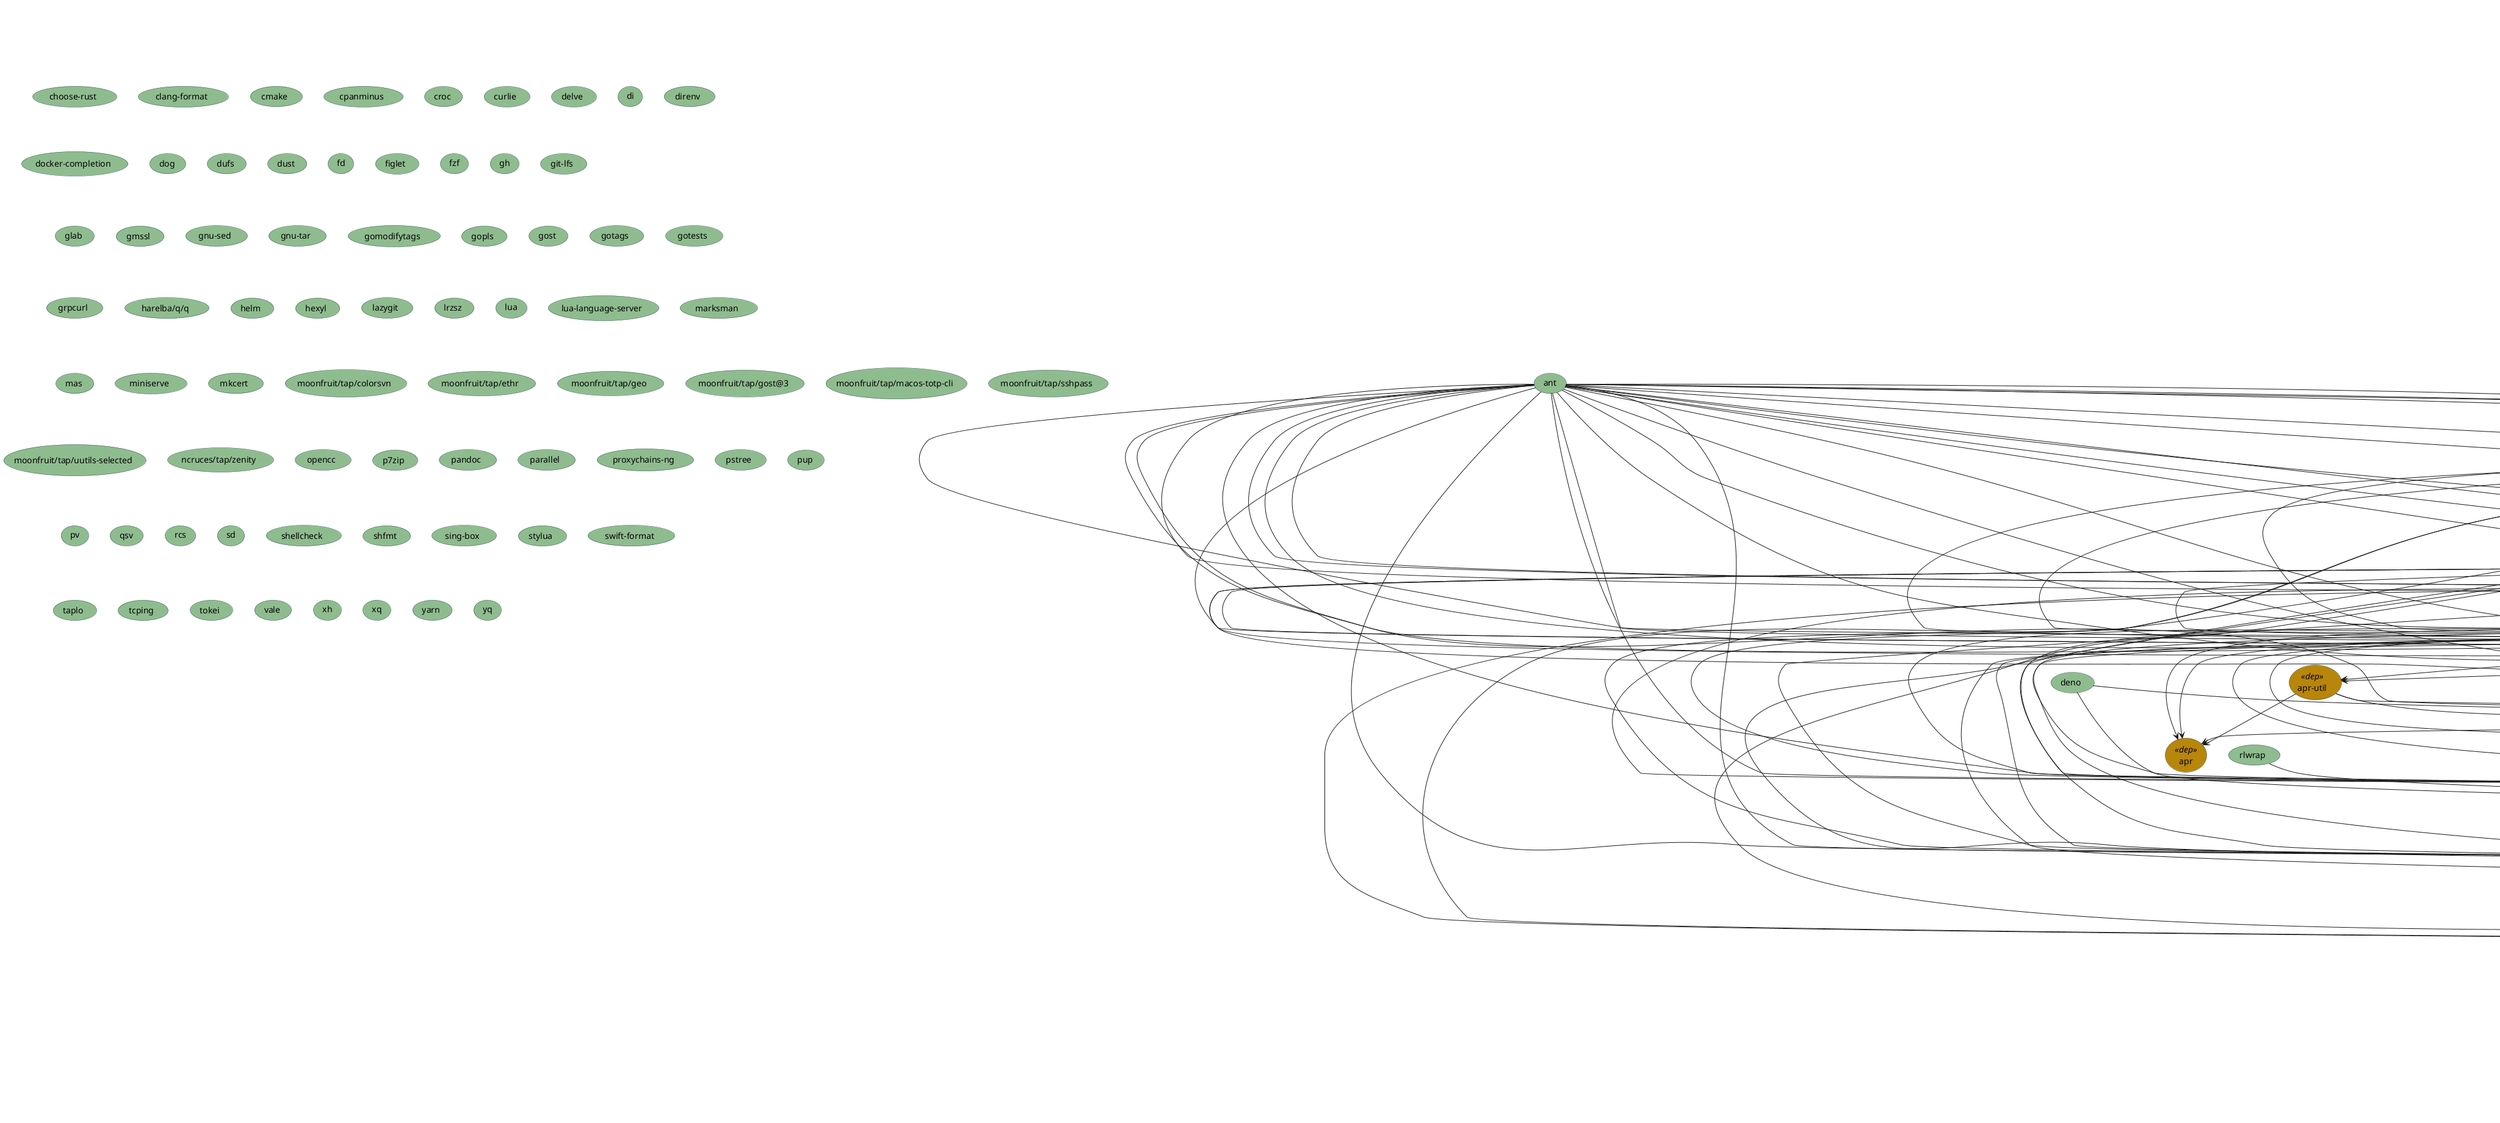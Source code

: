 @startuml homebrew
skinparam usecase {
    BorderColor DarkSlateGray
    BackgroundColor DarkSeaGreen
    BackgroundColor<< req >> ForestGreen
    BackgroundColor<< dep >> DarkGoldenRod
}
(abseil) << dep >>
(ant)
(ant)-->(cairo)
(ant)-->(fontconfig)
(ant)-->(freetype)
(ant)-->(gettext)
(ant)-->(giflib)
(ant)-->(glib)
(ant)-->(graphite2)
(ant)-->(harfbuzz)
(ant)-->(icu4c)
(ant)-->(jpeg-turbo)
(ant)-->(libpng)
(ant)-->(libtiff)
(ant)-->(libx11)
(ant)-->(libxau)
(ant)-->(libxcb)
(ant)-->(libxdmcp)
(ant)-->(libxext)
(ant)-->(libxrender)
(ant)-->(little-cms2)
(ant)-->(lz4)
(ant)-->(lzo)
(ant)-->(openjdk)
(ant)-->(pcre2)
(ant)-->(pixman)
(ant)-->(xorgproto)
(ant)-->(xz)
(ant)-->(zstd)
(aom) << dep >>
(aom)-->(brotli)
(aom)-->(giflib)
(aom)-->(highway)
(aom)-->(imath)
(aom)-->(jpeg-turbo)
(aom)-->(jpeg-xl)
(aom)-->(libpng)
(aom)-->(libtiff)
(aom)-->(libvmaf)
(aom)-->(little-cms2)
(aom)-->(lz4)
(aom)-->(openexr)
(aom)-->(webp)
(aom)-->(xz)
(aom)-->(zstd)
(apr) << dep >>
(apr-util) << dep >>
(apr-util)-->(apr)
(apr-util)-->(ca-certificates)
(apr-util)-->(openssl@3)
(aria2)
(aria2)-->(ca-certificates)
(aria2)-->(gettext)
(aria2)-->(libssh2)
(aria2)-->(openssl@3)
(aria2)-->(readline)
(aria2)-->(sqlite)
(autojump)
(autojump)-->(ca-certificates)
(autojump)-->(mpdecimal)
(autojump)-->(openssl@3)
(autojump)-->(python@3.12)
(autojump)-->(readline)
(autojump)-->(sqlite)
(autojump)-->(xz)
(avro-c) << dep >>
(avro-c)-->(jansson)
(avro-c)-->(snappy)
(avro-c)-->(xz)
(bash)
(bash-completion@2)
(bash-completion@2)-->(bash)
(bash-language-server)
(bash-language-server)-->(brotli)
(bash-language-server)-->(c-ares)
(bash-language-server)-->(ca-certificates)
(bash-language-server)-->(icu4c)
(bash-language-server)-->(libnghttp2)
(bash-language-server)-->(libuv)
(bash-language-server)-->(node)
(bash-language-server)-->(openssl@3)
(bat)
(bat)-->(ca-certificates)
(bat)-->(libgit2)
(bat)-->(libssh2)
(bat)-->(oniguruma)
(bat)-->(openssl@3)
(black)
(black)-->(ca-certificates)
(black)-->(mpdecimal)
(black)-->(openssl@3)
(black)-->(python-packaging)
(black)-->(python@3.12)
(black)-->(readline)
(black)-->(sqlite)
(black)-->(xz)
(brotli) << dep >>
(c-ares) << dep >>
(ca-certificates) << dep >>
(cairo) << dep >>
(cairo)-->(fontconfig)
(cairo)-->(freetype)
(cairo)-->(gettext)
(cairo)-->(glib)
(cairo)-->(libpng)
(cairo)-->(libx11)
(cairo)-->(libxau)
(cairo)-->(libxcb)
(cairo)-->(libxdmcp)
(cairo)-->(libxext)
(cairo)-->(libxrender)
(cairo)-->(lzo)
(cairo)-->(pcre2)
(cairo)-->(pixman)
(cairo)-->(xorgproto)
(capstone) << dep >>
(choose-rust)
(clang-format)
(cmake)
(codespell)
(codespell)-->(ca-certificates)
(codespell)-->(mpdecimal)
(codespell)-->(openssl@3)
(codespell)-->(python@3.11)
(codespell)-->(readline)
(codespell)-->(sqlite)
(codespell)-->(xz)
(colima)
(colima)-->(ca-certificates)
(colima)-->(capstone)
(colima)-->(dtc)
(colima)-->(gettext)
(colima)-->(glib)
(colima)-->(gmp)
(colima)-->(gnutls)
(colima)-->(jpeg-turbo)
(colima)-->(libevent)
(colima)-->(libidn2)
(colima)-->(libnghttp2)
(colima)-->(libpng)
(colima)-->(libslirp)
(colima)-->(libssh)
(colima)-->(libtasn1)
(colima)-->(libunistring)
(colima)-->(libusb)
(colima)-->(lima)
(colima)-->(lz4)
(colima)-->(lzo)
(colima)-->(ncurses)
(colima)-->(nettle)
(colima)-->(openssl@3)
(colima)-->(p11-kit)
(colima)-->(pcre2)
(colima)-->(pixman)
(colima)-->(qemu)
(colima)-->(snappy)
(colima)-->(unbound)
(colima)-->(vde)
(colima)-->(xz)
(colima)-->(zstd)
(cpanminus)
(croc)
(curl)
(curl)-->(brotli)
(curl)-->(ca-certificates)
(curl)-->(gettext)
(curl)-->(libidn2)
(curl)-->(libnghttp2)
(curl)-->(libssh2)
(curl)-->(libunistring)
(curl)-->(lz4)
(curl)-->(openldap)
(curl)-->(openssl@3)
(curl)-->(rtmpdump)
(curl)-->(xz)
(curl)-->(zstd)
(curlie)
(delve)
(deno)
(deno)-->(readline)
(deno)-->(sqlite)
(di)
(direnv)
(docker-completion)
(dog)
(dtc) << dep >>
(dufs)
(dust)
(eslint)
(eslint)-->(brotli)
(eslint)-->(c-ares)
(eslint)-->(ca-certificates)
(eslint)-->(icu4c)
(eslint)-->(libnghttp2)
(eslint)-->(libuv)
(eslint)-->(node)
(eslint)-->(openssl@3)
(eza)
(eza)-->(ca-certificates)
(eza)-->(libgit2)
(eza)-->(libssh2)
(eza)-->(openssl@3)
(fd)
(fdupes)
(fdupes)-->(pcre2)
(figlet)
(file-formula)
(file-formula)-->(libmagic)
(flake8)
(flake8)-->(ca-certificates)
(flake8)-->(mpdecimal)
(flake8)-->(openssl@3)
(flake8)-->(python@3.11)
(flake8)-->(readline)
(flake8)-->(sqlite)
(flake8)-->(xz)
(fontconfig) << dep >>
(fontconfig)-->(freetype)
(fontconfig)-->(libpng)
(fossil)
(fossil)-->(ca-certificates)
(fossil)-->(openssl@3)
(freetype) << dep >>
(freetype)-->(libpng)
(fribidi) << dep >>
(fzf)
(gawk)
(gawk)-->(gettext)
(gawk)-->(gmp)
(gawk)-->(mpfr)
(gawk)-->(readline)
(gd) << dep >>
(gd)-->(aom)
(gd)-->(brotli)
(gd)-->(fontconfig)
(gd)-->(freetype)
(gd)-->(giflib)
(gd)-->(highway)
(gd)-->(imath)
(gd)-->(jpeg-turbo)
(gd)-->(jpeg-xl)
(gd)-->(libavif)
(gd)-->(libpng)
(gd)-->(libtiff)
(gd)-->(libvmaf)
(gd)-->(little-cms2)
(gd)-->(lz4)
(gd)-->(openexr)
(gd)-->(webp)
(gd)-->(xz)
(gd)-->(zstd)
(gdk-pixbuf) << dep >>
(gdk-pixbuf)-->(gettext)
(gdk-pixbuf)-->(glib)
(gdk-pixbuf)-->(jpeg-turbo)
(gdk-pixbuf)-->(libpng)
(gdk-pixbuf)-->(libtiff)
(gdk-pixbuf)-->(lz4)
(gdk-pixbuf)-->(pcre2)
(gdk-pixbuf)-->(xz)
(gdk-pixbuf)-->(zstd)
(gettext) << dep >>
(gh)
(giflib) << dep >>
(git)
(git)-->(gettext)
(git)-->(pcre2)
(git-lfs)
(git-secret)
(git-secret)-->(ca-certificates)
(git-secret)-->(gawk)
(git-secret)-->(gettext)
(git-secret)-->(gmp)
(git-secret)-->(gnupg)
(git-secret)-->(gnutls)
(git-secret)-->(libassuan)
(git-secret)-->(libevent)
(git-secret)-->(libgcrypt)
(git-secret)-->(libgpg-error)
(git-secret)-->(libidn2)
(git-secret)-->(libksba)
(git-secret)-->(libnghttp2)
(git-secret)-->(libtasn1)
(git-secret)-->(libunistring)
(git-secret)-->(libusb)
(git-secret)-->(mpfr)
(git-secret)-->(nettle)
(git-secret)-->(npth)
(git-secret)-->(openldap)
(git-secret)-->(openssl@3)
(git-secret)-->(p11-kit)
(git-secret)-->(pinentry)
(git-secret)-->(readline)
(git-secret)-->(unbound)
(git-svn)
(git-svn)-->(apr)
(git-svn)-->(apr-util)
(git-svn)-->(ca-certificates)
(git-svn)-->(gettext)
(git-svn)-->(git)
(git-svn)-->(lz4)
(git-svn)-->(openssl@3)
(git-svn)-->(pcre2)
(git-svn)-->(subversion)
(git-svn)-->(utf8proc)
(glab)
(glib) << dep >>
(glib)-->(gettext)
(glib)-->(pcre2)
(gmp) << dep >>
(gmssl)
(gnu-sed)
(gnu-tar)
(gnupg)
(gnupg)-->(ca-certificates)
(gnupg)-->(gettext)
(gnupg)-->(gmp)
(gnupg)-->(gnutls)
(gnupg)-->(libassuan)
(gnupg)-->(libevent)
(gnupg)-->(libgcrypt)
(gnupg)-->(libgpg-error)
(gnupg)-->(libidn2)
(gnupg)-->(libksba)
(gnupg)-->(libnghttp2)
(gnupg)-->(libtasn1)
(gnupg)-->(libunistring)
(gnupg)-->(libusb)
(gnupg)-->(nettle)
(gnupg)-->(npth)
(gnupg)-->(openldap)
(gnupg)-->(openssl@3)
(gnupg)-->(p11-kit)
(gnupg)-->(pinentry)
(gnupg)-->(readline)
(gnupg)-->(unbound)
(gnutls) << dep >>
(gnutls)-->(ca-certificates)
(gnutls)-->(gettext)
(gnutls)-->(gmp)
(gnutls)-->(libevent)
(gnutls)-->(libidn2)
(gnutls)-->(libnghttp2)
(gnutls)-->(libtasn1)
(gnutls)-->(libunistring)
(gnutls)-->(nettle)
(gnutls)-->(openssl@3)
(gnutls)-->(p11-kit)
(gnutls)-->(unbound)
(go)
(gomodifytags)
(gopls)
(gost)
(gotags)
(gotests)
(gradle)
(gradle)-->(cairo)
(gradle)-->(fontconfig)
(gradle)-->(freetype)
(gradle)-->(gettext)
(gradle)-->(giflib)
(gradle)-->(glib)
(gradle)-->(graphite2)
(gradle)-->(harfbuzz)
(gradle)-->(icu4c)
(gradle)-->(jpeg-turbo)
(gradle)-->(libpng)
(gradle)-->(libtiff)
(gradle)-->(libx11)
(gradle)-->(libxau)
(gradle)-->(libxcb)
(gradle)-->(libxdmcp)
(gradle)-->(libxext)
(gradle)-->(libxrender)
(gradle)-->(little-cms2)
(gradle)-->(lz4)
(gradle)-->(lzo)
(gradle)-->(openjdk)
(gradle)-->(pcre2)
(gradle)-->(pixman)
(gradle)-->(xorgproto)
(gradle)-->(xz)
(gradle)-->(zstd)
(graphite2) << dep >>
(graphviz) << dep >>
(graphviz)-->(aom)
(graphviz)-->(brotli)
(graphviz)-->(cairo)
(graphviz)-->(fontconfig)
(graphviz)-->(freetype)
(graphviz)-->(fribidi)
(graphviz)-->(gd)
(graphviz)-->(gdk-pixbuf)
(graphviz)-->(gettext)
(graphviz)-->(giflib)
(graphviz)-->(glib)
(graphviz)-->(graphite2)
(graphviz)-->(gts)
(graphviz)-->(harfbuzz)
(graphviz)-->(highway)
(graphviz)-->(icu4c)
(graphviz)-->(imath)
(graphviz)-->(jasper)
(graphviz)-->(jpeg-turbo)
(graphviz)-->(jpeg-xl)
(graphviz)-->(libavif)
(graphviz)-->(libpng)
(graphviz)-->(librsvg)
(graphviz)-->(libtiff)
(graphviz)-->(libtool)
(graphviz)-->(libvmaf)
(graphviz)-->(libx11)
(graphviz)-->(libxau)
(graphviz)-->(libxcb)
(graphviz)-->(libxdmcp)
(graphviz)-->(libxext)
(graphviz)-->(libxrender)
(graphviz)-->(little-cms2)
(graphviz)-->(lz4)
(graphviz)-->(lzo)
(graphviz)-->(m4)
(graphviz)-->(netpbm)
(graphviz)-->(openexr)
(graphviz)-->(pango)
(graphviz)-->(pcre2)
(graphviz)-->(pixman)
(graphviz)-->(webp)
(graphviz)-->(xorgproto)
(graphviz)-->(xz)
(graphviz)-->(zstd)
(grpcurl)
(gts) << dep >>
(gts)-->(gettext)
(gts)-->(glib)
(gts)-->(jasper)
(gts)-->(jpeg-turbo)
(gts)-->(libpng)
(gts)-->(libtiff)
(gts)-->(lz4)
(gts)-->(netpbm)
(gts)-->(pcre2)
(gts)-->(xz)
(gts)-->(zstd)
(harelba/q/q)
(harfbuzz) << dep >>
(harfbuzz)-->(cairo)
(harfbuzz)-->(fontconfig)
(harfbuzz)-->(freetype)
(harfbuzz)-->(gettext)
(harfbuzz)-->(glib)
(harfbuzz)-->(graphite2)
(harfbuzz)-->(icu4c)
(harfbuzz)-->(libpng)
(harfbuzz)-->(libx11)
(harfbuzz)-->(libxau)
(harfbuzz)-->(libxcb)
(harfbuzz)-->(libxdmcp)
(harfbuzz)-->(libxext)
(harfbuzz)-->(libxrender)
(harfbuzz)-->(lzo)
(harfbuzz)-->(pcre2)
(harfbuzz)-->(pixman)
(harfbuzz)-->(xorgproto)
(hazelcast/hz/hazelcast)
(hazelcast/hz/hazelcast)-->(cairo)
(hazelcast/hz/hazelcast)-->(fontconfig)
(hazelcast/hz/hazelcast)-->(freetype)
(hazelcast/hz/hazelcast)-->(gettext)
(hazelcast/hz/hazelcast)-->(giflib)
(hazelcast/hz/hazelcast)-->(glib)
(hazelcast/hz/hazelcast)-->(graphite2)
(hazelcast/hz/hazelcast)-->(harfbuzz)
(hazelcast/hz/hazelcast)-->(icu4c)
(hazelcast/hz/hazelcast)-->(jpeg-turbo)
(hazelcast/hz/hazelcast)-->(libpng)
(hazelcast/hz/hazelcast)-->(libtiff)
(hazelcast/hz/hazelcast)-->(libx11)
(hazelcast/hz/hazelcast)-->(libxau)
(hazelcast/hz/hazelcast)-->(libxcb)
(hazelcast/hz/hazelcast)-->(libxdmcp)
(hazelcast/hz/hazelcast)-->(libxext)
(hazelcast/hz/hazelcast)-->(libxrender)
(hazelcast/hz/hazelcast)-->(little-cms2)
(hazelcast/hz/hazelcast)-->(lz4)
(hazelcast/hz/hazelcast)-->(lzo)
(hazelcast/hz/hazelcast)-->(openjdk)
(hazelcast/hz/hazelcast)-->(pcre2)
(hazelcast/hz/hazelcast)-->(pixman)
(hazelcast/hz/hazelcast)-->(xorgproto)
(hazelcast/hz/hazelcast)-->(xz)
(hazelcast/hz/hazelcast)-->(zstd)
(hazelcast/hz/hazelcast-management-center)
(hazelcast/hz/hazelcast-management-center)-->(cairo)
(hazelcast/hz/hazelcast-management-center)-->(fontconfig)
(hazelcast/hz/hazelcast-management-center)-->(freetype)
(hazelcast/hz/hazelcast-management-center)-->(gettext)
(hazelcast/hz/hazelcast-management-center)-->(giflib)
(hazelcast/hz/hazelcast-management-center)-->(glib)
(hazelcast/hz/hazelcast-management-center)-->(graphite2)
(hazelcast/hz/hazelcast-management-center)-->(harfbuzz)
(hazelcast/hz/hazelcast-management-center)-->(icu4c)
(hazelcast/hz/hazelcast-management-center)-->(jpeg-turbo)
(hazelcast/hz/hazelcast-management-center)-->(libpng)
(hazelcast/hz/hazelcast-management-center)-->(libtiff)
(hazelcast/hz/hazelcast-management-center)-->(libx11)
(hazelcast/hz/hazelcast-management-center)-->(libxau)
(hazelcast/hz/hazelcast-management-center)-->(libxcb)
(hazelcast/hz/hazelcast-management-center)-->(libxdmcp)
(hazelcast/hz/hazelcast-management-center)-->(libxext)
(hazelcast/hz/hazelcast-management-center)-->(libxrender)
(hazelcast/hz/hazelcast-management-center)-->(little-cms2)
(hazelcast/hz/hazelcast-management-center)-->(lz4)
(hazelcast/hz/hazelcast-management-center)-->(lzo)
(hazelcast/hz/hazelcast-management-center)-->(openjdk)
(hazelcast/hz/hazelcast-management-center)-->(pcre2)
(hazelcast/hz/hazelcast-management-center)-->(pixman)
(hazelcast/hz/hazelcast-management-center)-->(xorgproto)
(hazelcast/hz/hazelcast-management-center)-->(xz)
(hazelcast/hz/hazelcast-management-center)-->(zstd)
(helm)
(hexyl)
(highway) << dep >>
(htop)
(htop)-->(ncurses)
(httpie)
(httpie)-->(ca-certificates)
(httpie)-->(mpdecimal)
(httpie)-->(openssl@3)
(httpie)-->(pygments)
(httpie)-->(python-certifi)
(httpie)-->(python@3.12)
(httpie)-->(readline)
(httpie)-->(sqlite)
(httpie)-->(xz)
(icu4c) << dep >>
(imath) << dep >>
(iperf3)
(iperf3)-->(ca-certificates)
(iperf3)-->(openssl@3)
(ipython)
(ipython)-->(ca-certificates)
(ipython)-->(mpdecimal)
(ipython)-->(openssl@3)
(ipython)-->(pygments)
(ipython)-->(python@3.12)
(ipython)-->(readline)
(ipython)-->(six)
(ipython)-->(sqlite)
(ipython)-->(xz)
(jansson) << dep >>
(jasper) << dep >>
(jasper)-->(jpeg-turbo)
(jdtls)
(jdtls)-->(ca-certificates)
(jdtls)-->(cairo)
(jdtls)-->(fontconfig)
(jdtls)-->(freetype)
(jdtls)-->(gettext)
(jdtls)-->(giflib)
(jdtls)-->(glib)
(jdtls)-->(graphite2)
(jdtls)-->(harfbuzz)
(jdtls)-->(icu4c)
(jdtls)-->(jpeg-turbo)
(jdtls)-->(libpng)
(jdtls)-->(libtiff)
(jdtls)-->(libx11)
(jdtls)-->(libxau)
(jdtls)-->(libxcb)
(jdtls)-->(libxdmcp)
(jdtls)-->(libxext)
(jdtls)-->(libxrender)
(jdtls)-->(little-cms2)
(jdtls)-->(lz4)
(jdtls)-->(lzo)
(jdtls)-->(mpdecimal)
(jdtls)-->(openjdk)
(jdtls)-->(openssl@3)
(jdtls)-->(pcre2)
(jdtls)-->(pixman)
(jdtls)-->(python@3.12)
(jdtls)-->(readline)
(jdtls)-->(sqlite)
(jdtls)-->(xorgproto)
(jdtls)-->(xz)
(jdtls)-->(zstd)
(jpeg-turbo) << dep >>
(jpeg-xl) << dep >>
(jpeg-xl)-->(brotli)
(jpeg-xl)-->(giflib)
(jpeg-xl)-->(highway)
(jpeg-xl)-->(imath)
(jpeg-xl)-->(jpeg-turbo)
(jpeg-xl)-->(libpng)
(jpeg-xl)-->(libtiff)
(jpeg-xl)-->(little-cms2)
(jpeg-xl)-->(lz4)
(jpeg-xl)-->(openexr)
(jpeg-xl)-->(webp)
(jpeg-xl)-->(xz)
(jpeg-xl)-->(zstd)
(jq)
(jq)-->(oniguruma)
(jsoncpp) << dep >>
(kafka)
(kafka)-->(ca-certificates)
(kafka)-->(cairo)
(kafka)-->(fontconfig)
(kafka)-->(freetype)
(kafka)-->(gettext)
(kafka)-->(giflib)
(kafka)-->(glib)
(kafka)-->(graphite2)
(kafka)-->(harfbuzz)
(kafka)-->(icu4c)
(kafka)-->(jpeg-turbo)
(kafka)-->(libpng)
(kafka)-->(libtiff)
(kafka)-->(libx11)
(kafka)-->(libxau)
(kafka)-->(libxcb)
(kafka)-->(libxdmcp)
(kafka)-->(libxext)
(kafka)-->(libxrender)
(kafka)-->(little-cms2)
(kafka)-->(lz4)
(kafka)-->(lzo)
(kafka)-->(openjdk)
(kafka)-->(openssl@3)
(kafka)-->(pcre2)
(kafka)-->(pixman)
(kafka)-->(xorgproto)
(kafka)-->(xz)
(kafka)-->(zookeeper)
(kafka)-->(zstd)
(kcat)
(kcat)-->(avro-c)
(kcat)-->(ca-certificates)
(kcat)-->(jansson)
(kcat)-->(librdkafka)
(kcat)-->(libserdes)
(kcat)-->(lz4)
(kcat)-->(lzlib)
(kcat)-->(openssl@3)
(kcat)-->(snappy)
(kcat)-->(xz)
(kcat)-->(yajl)
(kcat)-->(zstd)
(lazygit)
(libassuan) << dep >>
(libassuan)-->(gettext)
(libassuan)-->(libgpg-error)
(libavif) << dep >>
(libavif)-->(aom)
(libavif)-->(brotli)
(libavif)-->(giflib)
(libavif)-->(highway)
(libavif)-->(imath)
(libavif)-->(jpeg-turbo)
(libavif)-->(jpeg-xl)
(libavif)-->(libpng)
(libavif)-->(libtiff)
(libavif)-->(libvmaf)
(libavif)-->(little-cms2)
(libavif)-->(lz4)
(libavif)-->(openexr)
(libavif)-->(webp)
(libavif)-->(xz)
(libavif)-->(zstd)
(libevent) << dep >>
(libevent)-->(ca-certificates)
(libevent)-->(openssl@3)
(libgcrypt) << dep >>
(libgcrypt)-->(gettext)
(libgcrypt)-->(libgpg-error)
(libgit2) << dep >>
(libgit2)-->(ca-certificates)
(libgit2)-->(libssh2)
(libgit2)-->(openssl@3)
(libgpg-error) << dep >>
(libgpg-error)-->(gettext)
(libidn2) << dep >>
(libidn2)-->(gettext)
(libidn2)-->(libunistring)
(libksba) << dep >>
(libksba)-->(gettext)
(libksba)-->(libgpg-error)
(libmagic) << dep >>
(libnghttp2) << dep >>
(libpng) << dep >>
(librdkafka) << dep >>
(librdkafka)-->(ca-certificates)
(librdkafka)-->(lz4)
(librdkafka)-->(lzlib)
(librdkafka)-->(openssl@3)
(librdkafka)-->(xz)
(librdkafka)-->(zstd)
(librsvg) << dep >>
(librsvg)-->(cairo)
(librsvg)-->(fontconfig)
(librsvg)-->(freetype)
(librsvg)-->(fribidi)
(librsvg)-->(gdk-pixbuf)
(librsvg)-->(gettext)
(librsvg)-->(glib)
(librsvg)-->(graphite2)
(librsvg)-->(harfbuzz)
(librsvg)-->(icu4c)
(librsvg)-->(jpeg-turbo)
(librsvg)-->(libpng)
(librsvg)-->(libtiff)
(librsvg)-->(libx11)
(librsvg)-->(libxau)
(librsvg)-->(libxcb)
(librsvg)-->(libxdmcp)
(librsvg)-->(libxext)
(librsvg)-->(libxrender)
(librsvg)-->(lz4)
(librsvg)-->(lzo)
(librsvg)-->(pango)
(librsvg)-->(pcre2)
(librsvg)-->(pixman)
(librsvg)-->(xorgproto)
(librsvg)-->(xz)
(librsvg)-->(zstd)
(libserdes) << dep >>
(libserdes)-->(avro-c)
(libserdes)-->(jansson)
(libserdes)-->(snappy)
(libserdes)-->(xz)
(libslirp) << dep >>
(libslirp)-->(gettext)
(libslirp)-->(glib)
(libslirp)-->(pcre2)
(libssh) << dep >>
(libssh)-->(ca-certificates)
(libssh)-->(openssl@3)
(libssh2) << dep >>
(libssh2)-->(ca-certificates)
(libssh2)-->(openssl@3)
(libtasn1) << dep >>
(libtermkey) << dep >>
(libtermkey)-->(unibilium)
(libtiff) << dep >>
(libtiff)-->(jpeg-turbo)
(libtiff)-->(lz4)
(libtiff)-->(xz)
(libtiff)-->(zstd)
(libtool) << dep >>
(libtool)-->(m4)
(libunistring) << dep >>
(libusb) << dep >>
(libuv) << dep >>
(libvmaf) << dep >>
(libvterm) << dep >>
(libx11) << dep >>
(libx11)-->(libxau)
(libx11)-->(libxcb)
(libx11)-->(libxdmcp)
(libx11)-->(xorgproto)
(libxau) << dep >>
(libxau)-->(xorgproto)
(libxcb) << dep >>
(libxcb)-->(libxau)
(libxcb)-->(libxdmcp)
(libxcb)-->(xorgproto)
(libxdmcp) << dep >>
(libxdmcp)-->(xorgproto)
(libxext) << dep >>
(libxext)-->(libx11)
(libxext)-->(libxau)
(libxext)-->(libxcb)
(libxext)-->(libxdmcp)
(libxext)-->(xorgproto)
(libxrender) << dep >>
(libxrender)-->(libx11)
(libxrender)-->(libxau)
(libxrender)-->(libxcb)
(libxrender)-->(libxdmcp)
(libxrender)-->(xorgproto)
(libyaml) << dep >>
(lima) << dep >>
(lima)-->(ca-certificates)
(lima)-->(capstone)
(lima)-->(dtc)
(lima)-->(gettext)
(lima)-->(glib)
(lima)-->(gmp)
(lima)-->(gnutls)
(lima)-->(jpeg-turbo)
(lima)-->(libevent)
(lima)-->(libidn2)
(lima)-->(libnghttp2)
(lima)-->(libpng)
(lima)-->(libslirp)
(lima)-->(libssh)
(lima)-->(libtasn1)
(lima)-->(libunistring)
(lima)-->(libusb)
(lima)-->(lz4)
(lima)-->(lzo)
(lima)-->(ncurses)
(lima)-->(nettle)
(lima)-->(openssl@3)
(lima)-->(p11-kit)
(lima)-->(pcre2)
(lima)-->(pixman)
(lima)-->(qemu)
(lima)-->(snappy)
(lima)-->(unbound)
(lima)-->(vde)
(lima)-->(xz)
(lima)-->(zstd)
(little-cms2) << dep >>
(little-cms2)-->(jpeg-turbo)
(little-cms2)-->(libtiff)
(little-cms2)-->(lz4)
(little-cms2)-->(xz)
(little-cms2)-->(zstd)
(llvm) << dep >>
(llvm)-->(ca-certificates)
(llvm)-->(lz4)
(llvm)-->(mpdecimal)
(llvm)-->(openssl@3)
(llvm)-->(python@3.12)
(llvm)-->(readline)
(llvm)-->(sqlite)
(llvm)-->(xz)
(llvm)-->(z3)
(llvm)-->(zstd)
(lrzsz)
(lua)
(lua-language-server)
(luajit) << dep >>
(luv) << dep >>
(luv)-->(libuv)
(lz4) << dep >>
(lzlib) << dep >>
(lzo) << dep >>
(m4) << dep >>
(marksman)
(mas)
(maven)
(maven)-->(cairo)
(maven)-->(fontconfig)
(maven)-->(freetype)
(maven)-->(gettext)
(maven)-->(giflib)
(maven)-->(glib)
(maven)-->(graphite2)
(maven)-->(harfbuzz)
(maven)-->(icu4c)
(maven)-->(jpeg-turbo)
(maven)-->(libpng)
(maven)-->(libtiff)
(maven)-->(libx11)
(maven)-->(libxau)
(maven)-->(libxcb)
(maven)-->(libxdmcp)
(maven)-->(libxext)
(maven)-->(libxrender)
(maven)-->(little-cms2)
(maven)-->(lz4)
(maven)-->(lzo)
(maven)-->(openjdk)
(maven)-->(pcre2)
(maven)-->(pixman)
(maven)-->(xorgproto)
(maven)-->(xz)
(maven)-->(zstd)
(miniserve)
(mkcert)
(mongodb/brew/mongodb-community)
(mongodb/brew/mongodb-community)-->(brotli)
(mongodb/brew/mongodb-community)-->(c-ares)
(mongodb/brew/mongodb-community)-->(ca-certificates)
(mongodb/brew/mongodb-community)-->(icu4c)
(mongodb/brew/mongodb-community)-->(libnghttp2)
(mongodb/brew/mongodb-community)-->(libuv)
(mongodb/brew/mongodb-community)-->(mongodb/brew/mongodb-database-tools)
(mongodb/brew/mongodb-community)-->(mongosh)
(mongodb/brew/mongodb-community)-->(node)
(mongodb/brew/mongodb-community)-->(openssl@3)
(mongodb/brew/mongodb-database-tools) << req >>
(mongosh) << dep >>
(mongosh)-->(brotli)
(mongosh)-->(c-ares)
(mongosh)-->(ca-certificates)
(mongosh)-->(icu4c)
(mongosh)-->(libnghttp2)
(mongosh)-->(libuv)
(mongosh)-->(node)
(mongosh)-->(openssl@3)
(moonfruit/tap/colorsvn)
(moonfruit/tap/ethr)
(moonfruit/tap/geo)
(moonfruit/tap/gost@3)
(moonfruit/tap/impl)
(moonfruit/tap/impl)-->(go)
(moonfruit/tap/macos-totp-cli)
(moonfruit/tap/sshpass)
(moonfruit/tap/uutils-selected)
(moonfruit/tap/wlp-webprofile8)
(moonfruit/tap/wlp-webprofile8)-->(cairo)
(moonfruit/tap/wlp-webprofile8)-->(fontconfig)
(moonfruit/tap/wlp-webprofile8)-->(freetype)
(moonfruit/tap/wlp-webprofile8)-->(gettext)
(moonfruit/tap/wlp-webprofile8)-->(giflib)
(moonfruit/tap/wlp-webprofile8)-->(glib)
(moonfruit/tap/wlp-webprofile8)-->(graphite2)
(moonfruit/tap/wlp-webprofile8)-->(harfbuzz)
(moonfruit/tap/wlp-webprofile8)-->(icu4c)
(moonfruit/tap/wlp-webprofile8)-->(jpeg-turbo)
(moonfruit/tap/wlp-webprofile8)-->(libpng)
(moonfruit/tap/wlp-webprofile8)-->(libtiff)
(moonfruit/tap/wlp-webprofile8)-->(libx11)
(moonfruit/tap/wlp-webprofile8)-->(libxau)
(moonfruit/tap/wlp-webprofile8)-->(libxcb)
(moonfruit/tap/wlp-webprofile8)-->(libxdmcp)
(moonfruit/tap/wlp-webprofile8)-->(libxext)
(moonfruit/tap/wlp-webprofile8)-->(libxrender)
(moonfruit/tap/wlp-webprofile8)-->(little-cms2)
(moonfruit/tap/wlp-webprofile8)-->(lz4)
(moonfruit/tap/wlp-webprofile8)-->(lzo)
(moonfruit/tap/wlp-webprofile8)-->(openjdk)
(moonfruit/tap/wlp-webprofile8)-->(pcre2)
(moonfruit/tap/wlp-webprofile8)-->(pixman)
(moonfruit/tap/wlp-webprofile8)-->(xorgproto)
(moonfruit/tap/wlp-webprofile8)-->(xz)
(moonfruit/tap/wlp-webprofile8)-->(zstd)
(mosh)
(mosh)-->(abseil)
(mosh)-->(jsoncpp)
(mosh)-->(protobuf)
(mpdecimal) << dep >>
(mpfr) << dep >>
(mpfr)-->(gmp)
(msgpack) << dep >>
(ncdu)
(ncdu)-->(ncurses)
(ncruces/tap/zenity)
(ncurses) << dep >>
(neovide)
(neovide)-->(gettext)
(neovide)-->(libtermkey)
(neovide)-->(libuv)
(neovide)-->(libvterm)
(neovide)-->(luajit)
(neovide)-->(luv)
(neovide)-->(msgpack)
(neovide)-->(neovim)
(neovide)-->(tree-sitter)
(neovide)-->(unibilium)
(neovim)
(neovim)-->(gettext)
(neovim)-->(libtermkey)
(neovim)-->(libuv)
(neovim)-->(libvterm)
(neovim)-->(luajit)
(neovim)-->(luv)
(neovim)-->(msgpack)
(neovim)-->(tree-sitter)
(neovim)-->(unibilium)
(netpbm) << dep >>
(netpbm)-->(jasper)
(netpbm)-->(jpeg-turbo)
(netpbm)-->(libpng)
(netpbm)-->(libtiff)
(netpbm)-->(lz4)
(netpbm)-->(xz)
(netpbm)-->(zstd)
(nettle) << dep >>
(nettle)-->(gmp)
(node)
(node)-->(brotli)
(node)-->(c-ares)
(node)-->(ca-certificates)
(node)-->(icu4c)
(node)-->(libnghttp2)
(node)-->(libuv)
(node)-->(openssl@3)
(node@16) << req >>
(node@16)-->(brotli)
(node@16)-->(c-ares)
(node@16)-->(ca-certificates)
(node@16)-->(icu4c)
(node@16)-->(libnghttp2)
(node@16)-->(libuv)
(node@16)-->(openssl@3)
(npth) << dep >>
(oniguruma) << dep >>
(opencc)
(openexr) << dep >>
(openexr)-->(imath)
(openjdk)
(openjdk)-->(cairo)
(openjdk)-->(fontconfig)
(openjdk)-->(freetype)
(openjdk)-->(gettext)
(openjdk)-->(giflib)
(openjdk)-->(glib)
(openjdk)-->(graphite2)
(openjdk)-->(harfbuzz)
(openjdk)-->(icu4c)
(openjdk)-->(jpeg-turbo)
(openjdk)-->(libpng)
(openjdk)-->(libtiff)
(openjdk)-->(libx11)
(openjdk)-->(libxau)
(openjdk)-->(libxcb)
(openjdk)-->(libxdmcp)
(openjdk)-->(libxext)
(openjdk)-->(libxrender)
(openjdk)-->(little-cms2)
(openjdk)-->(lz4)
(openjdk)-->(lzo)
(openjdk)-->(pcre2)
(openjdk)-->(pixman)
(openjdk)-->(xorgproto)
(openjdk)-->(xz)
(openjdk)-->(zstd)
(openjdk@11)
(openjdk@11)-->(cairo)
(openjdk@11)-->(fontconfig)
(openjdk@11)-->(freetype)
(openjdk@11)-->(gettext)
(openjdk@11)-->(giflib)
(openjdk@11)-->(glib)
(openjdk@11)-->(graphite2)
(openjdk@11)-->(harfbuzz)
(openjdk@11)-->(icu4c)
(openjdk@11)-->(jpeg-turbo)
(openjdk@11)-->(libpng)
(openjdk@11)-->(libtiff)
(openjdk@11)-->(libx11)
(openjdk@11)-->(libxau)
(openjdk@11)-->(libxcb)
(openjdk@11)-->(libxdmcp)
(openjdk@11)-->(libxext)
(openjdk@11)-->(libxrender)
(openjdk@11)-->(little-cms2)
(openjdk@11)-->(lz4)
(openjdk@11)-->(lzo)
(openjdk@11)-->(pcre2)
(openjdk@11)-->(pixman)
(openjdk@11)-->(xorgproto)
(openjdk@11)-->(xz)
(openjdk@11)-->(zstd)
(openjdk@17)
(openjdk@17)-->(cairo)
(openjdk@17)-->(fontconfig)
(openjdk@17)-->(freetype)
(openjdk@17)-->(gettext)
(openjdk@17)-->(giflib)
(openjdk@17)-->(glib)
(openjdk@17)-->(graphite2)
(openjdk@17)-->(harfbuzz)
(openjdk@17)-->(icu4c)
(openjdk@17)-->(jpeg-turbo)
(openjdk@17)-->(libpng)
(openjdk@17)-->(libtiff)
(openjdk@17)-->(libx11)
(openjdk@17)-->(libxau)
(openjdk@17)-->(libxcb)
(openjdk@17)-->(libxdmcp)
(openjdk@17)-->(libxext)
(openjdk@17)-->(libxrender)
(openjdk@17)-->(little-cms2)
(openjdk@17)-->(lz4)
(openjdk@17)-->(lzo)
(openjdk@17)-->(pcre2)
(openjdk@17)-->(pixman)
(openjdk@17)-->(xorgproto)
(openjdk@17)-->(xz)
(openjdk@17)-->(zstd)
(openldap) << dep >>
(openldap)-->(ca-certificates)
(openldap)-->(openssl@3)
(openssl@3) << dep >>
(openssl@3)-->(ca-certificates)
(p11-kit) << dep >>
(p11-kit)-->(ca-certificates)
(p11-kit)-->(libtasn1)
(p7zip)
(pandoc)
(pango) << dep >>
(pango)-->(cairo)
(pango)-->(fontconfig)
(pango)-->(freetype)
(pango)-->(fribidi)
(pango)-->(gettext)
(pango)-->(glib)
(pango)-->(graphite2)
(pango)-->(harfbuzz)
(pango)-->(icu4c)
(pango)-->(libpng)
(pango)-->(libx11)
(pango)-->(libxau)
(pango)-->(libxcb)
(pango)-->(libxdmcp)
(pango)-->(libxext)
(pango)-->(libxrender)
(pango)-->(lzo)
(pango)-->(pcre2)
(pango)-->(pixman)
(pango)-->(xorgproto)
(parallel)
(pcre) << dep >>
(pcre2) << dep >>
(pigz)
(pigz)-->(zopfli)
(pinentry) << dep >>
(pinentry)-->(gettext)
(pinentry)-->(libassuan)
(pinentry)-->(libgpg-error)
(pinentry-mac)
(pinentry-mac)-->(gettext)
(pinentry-mac)-->(libassuan)
(pinentry-mac)-->(libgpg-error)
(pipgrip)
(pipgrip)-->(ca-certificates)
(pipgrip)-->(mpdecimal)
(pipgrip)-->(openssl@3)
(pipgrip)-->(python-click)
(pipgrip)-->(python-packaging)
(pipgrip)-->(python-setuptools)
(pipgrip)-->(python@3.12)
(pipgrip)-->(readline)
(pipgrip)-->(six)
(pipgrip)-->(sqlite)
(pipgrip)-->(xz)
(pixman) << dep >>
(pkg-config) << dep >>
(plantuml)
(plantuml)-->(aom)
(plantuml)-->(brotli)
(plantuml)-->(cairo)
(plantuml)-->(fontconfig)
(plantuml)-->(freetype)
(plantuml)-->(fribidi)
(plantuml)-->(gd)
(plantuml)-->(gdk-pixbuf)
(plantuml)-->(gettext)
(plantuml)-->(giflib)
(plantuml)-->(glib)
(plantuml)-->(graphite2)
(plantuml)-->(graphviz)
(plantuml)-->(gts)
(plantuml)-->(harfbuzz)
(plantuml)-->(highway)
(plantuml)-->(icu4c)
(plantuml)-->(imath)
(plantuml)-->(jasper)
(plantuml)-->(jpeg-turbo)
(plantuml)-->(jpeg-xl)
(plantuml)-->(libavif)
(plantuml)-->(libpng)
(plantuml)-->(librsvg)
(plantuml)-->(libtiff)
(plantuml)-->(libtool)
(plantuml)-->(libvmaf)
(plantuml)-->(libx11)
(plantuml)-->(libxau)
(plantuml)-->(libxcb)
(plantuml)-->(libxdmcp)
(plantuml)-->(libxext)
(plantuml)-->(libxrender)
(plantuml)-->(little-cms2)
(plantuml)-->(lz4)
(plantuml)-->(lzo)
(plantuml)-->(m4)
(plantuml)-->(netpbm)
(plantuml)-->(openexr)
(plantuml)-->(openjdk)
(plantuml)-->(pango)
(plantuml)-->(pcre2)
(plantuml)-->(pixman)
(plantuml)-->(webp)
(plantuml)-->(xorgproto)
(plantuml)-->(xz)
(plantuml)-->(zstd)
(popt) << dep >>
(prettier)
(prettier)-->(brotli)
(prettier)-->(c-ares)
(prettier)-->(ca-certificates)
(prettier)-->(icu4c)
(prettier)-->(libnghttp2)
(prettier)-->(libuv)
(prettier)-->(node)
(prettier)-->(openssl@3)
(protobuf)
(protobuf)-->(abseil)
(protobuf)-->(jsoncpp)
(proxychains-ng)
(pstree)
(pup)
(pv)
(pygments) << dep >>
(pyright)
(pyright)-->(brotli)
(pyright)-->(c-ares)
(pyright)-->(ca-certificates)
(pyright)-->(icu4c)
(pyright)-->(libnghttp2)
(pyright)-->(libuv)
(pyright)-->(node)
(pyright)-->(openssl@3)
(python-certifi) << dep >>
(python-certifi)-->(ca-certificates)
(python-click) << dep >>
(python-mutagen) << dep >>
(python-packaging) << dep >>
(python-setuptools) << dep >>
(python@3.11) << req >>
(python@3.11)-->(ca-certificates)
(python@3.11)-->(mpdecimal)
(python@3.11)-->(openssl@3)
(python@3.11)-->(readline)
(python@3.11)-->(sqlite)
(python@3.11)-->(xz)
(python@3.12) << dep >>
(python@3.12)-->(ca-certificates)
(python@3.12)-->(mpdecimal)
(python@3.12)-->(openssl@3)
(python@3.12)-->(readline)
(python@3.12)-->(sqlite)
(python@3.12)-->(xz)
(qemu) << dep >>
(qemu)-->(ca-certificates)
(qemu)-->(capstone)
(qemu)-->(dtc)
(qemu)-->(gettext)
(qemu)-->(glib)
(qemu)-->(gmp)
(qemu)-->(gnutls)
(qemu)-->(jpeg-turbo)
(qemu)-->(libevent)
(qemu)-->(libidn2)
(qemu)-->(libnghttp2)
(qemu)-->(libpng)
(qemu)-->(libslirp)
(qemu)-->(libssh)
(qemu)-->(libtasn1)
(qemu)-->(libunistring)
(qemu)-->(libusb)
(qemu)-->(lz4)
(qemu)-->(lzo)
(qemu)-->(ncurses)
(qemu)-->(nettle)
(qemu)-->(openssl@3)
(qemu)-->(p11-kit)
(qemu)-->(pcre2)
(qemu)-->(pixman)
(qemu)-->(snappy)
(qemu)-->(unbound)
(qemu)-->(vde)
(qemu)-->(xz)
(qemu)-->(zstd)
(qsv)
(rcs)
(readline) << dep >>
(redis)
(redis)-->(ca-certificates)
(redis)-->(openssl@3)
(ripgrep)
(ripgrep)-->(pcre2)
(rlwrap)
(rlwrap)-->(readline)
(rsync)
(rsync)-->(ca-certificates)
(rsync)-->(lz4)
(rsync)-->(openssl@3)
(rsync)-->(popt)
(rsync)-->(xxhash)
(rsync)-->(xz)
(rsync)-->(zstd)
(rtmpdump) << dep >>
(rtmpdump)-->(ca-certificates)
(rtmpdump)-->(openssl@3)
(ruby)
(ruby)-->(ca-certificates)
(ruby)-->(libyaml)
(ruby)-->(openssl@3)
(ruby)-->(readline)
(rust)
(rust)-->(ca-certificates)
(rust)-->(libgit2)
(rust)-->(libssh2)
(rust)-->(llvm)
(rust)-->(lz4)
(rust)-->(mpdecimal)
(rust)-->(openssl@3)
(rust)-->(pkg-config)
(rust)-->(python@3.12)
(rust)-->(readline)
(rust)-->(sqlite)
(rust)-->(xz)
(rust)-->(z3)
(rust)-->(zstd)
(sd)
(shellcheck)
(shfmt)
(sing-box)
(six) << dep >>
(snappy) << dep >>
(sqlite) << dep >>
(sqlite)-->(readline)
(staticcheck)
(staticcheck)-->(go)
(stylua)
(subversion)
(subversion)-->(apr)
(subversion)-->(apr-util)
(subversion)-->(ca-certificates)
(subversion)-->(gettext)
(subversion)-->(lz4)
(subversion)-->(openssl@3)
(subversion)-->(utf8proc)
(swift-format)
(tailwindcss-language-server)
(tailwindcss-language-server)-->(brotli)
(tailwindcss-language-server)-->(c-ares)
(tailwindcss-language-server)-->(ca-certificates)
(tailwindcss-language-server)-->(icu4c)
(tailwindcss-language-server)-->(libnghttp2)
(tailwindcss-language-server)-->(libuv)
(tailwindcss-language-server)-->(node)
(tailwindcss-language-server)-->(openssl@3)
(taplo)
(tcping)
(testssl)
(testssl)-->(ca-certificates)
(testssl)-->(openssl@3)
(tmux)
(tmux)-->(ca-certificates)
(tmux)-->(libevent)
(tmux)-->(ncurses)
(tmux)-->(openssl@3)
(tmux)-->(utf8proc)
(tokei)
(tomcat-native)
(tomcat-native)-->(apr)
(tomcat-native)-->(ca-certificates)
(tomcat-native)-->(cairo)
(tomcat-native)-->(fontconfig)
(tomcat-native)-->(freetype)
(tomcat-native)-->(gettext)
(tomcat-native)-->(giflib)
(tomcat-native)-->(glib)
(tomcat-native)-->(graphite2)
(tomcat-native)-->(harfbuzz)
(tomcat-native)-->(icu4c)
(tomcat-native)-->(jpeg-turbo)
(tomcat-native)-->(libpng)
(tomcat-native)-->(libtiff)
(tomcat-native)-->(libx11)
(tomcat-native)-->(libxau)
(tomcat-native)-->(libxcb)
(tomcat-native)-->(libxdmcp)
(tomcat-native)-->(libxext)
(tomcat-native)-->(libxrender)
(tomcat-native)-->(little-cms2)
(tomcat-native)-->(lz4)
(tomcat-native)-->(lzo)
(tomcat-native)-->(openjdk)
(tomcat-native)-->(openssl@3)
(tomcat-native)-->(pcre2)
(tomcat-native)-->(pixman)
(tomcat-native)-->(xorgproto)
(tomcat-native)-->(xz)
(tomcat-native)-->(zstd)
(tomcat@9)
(tomcat@9)-->(cairo)
(tomcat@9)-->(fontconfig)
(tomcat@9)-->(freetype)
(tomcat@9)-->(gettext)
(tomcat@9)-->(giflib)
(tomcat@9)-->(glib)
(tomcat@9)-->(graphite2)
(tomcat@9)-->(harfbuzz)
(tomcat@9)-->(icu4c)
(tomcat@9)-->(jpeg-turbo)
(tomcat@9)-->(libpng)
(tomcat@9)-->(libtiff)
(tomcat@9)-->(libx11)
(tomcat@9)-->(libxau)
(tomcat@9)-->(libxcb)
(tomcat@9)-->(libxdmcp)
(tomcat@9)-->(libxext)
(tomcat@9)-->(libxrender)
(tomcat@9)-->(little-cms2)
(tomcat@9)-->(lz4)
(tomcat@9)-->(lzo)
(tomcat@9)-->(openjdk)
(tomcat@9)-->(pcre2)
(tomcat@9)-->(pixman)
(tomcat@9)-->(xorgproto)
(tomcat@9)-->(xz)
(tomcat@9)-->(zstd)
(tree-sitter) << dep >>
(typescript)
(typescript)-->(brotli)
(typescript)-->(c-ares)
(typescript)-->(ca-certificates)
(typescript)-->(icu4c)
(typescript)-->(libnghttp2)
(typescript)-->(libuv)
(typescript)-->(node)
(typescript)-->(openssl@3)
(typescript-language-server)
(typescript-language-server)-->(brotli)
(typescript-language-server)-->(c-ares)
(typescript-language-server)-->(ca-certificates)
(typescript-language-server)-->(icu4c)
(typescript-language-server)-->(libnghttp2)
(typescript-language-server)-->(libuv)
(typescript-language-server)-->(node)
(typescript-language-server)-->(openssl@3)
(typescript-language-server)-->(typescript)
(ugrep)
(ugrep)-->(pcre2)
(ugrep)-->(xz)
(unbound) << dep >>
(unbound)-->(ca-certificates)
(unbound)-->(libevent)
(unbound)-->(libnghttp2)
(unbound)-->(openssl@3)
(unibilium) << dep >>
(utf8proc) << dep >>
(vale)
(vde) << dep >>
(vscode-langservers-extracted)
(vscode-langservers-extracted)-->(brotli)
(vscode-langservers-extracted)-->(c-ares)
(vscode-langservers-extracted)-->(ca-certificates)
(vscode-langservers-extracted)-->(icu4c)
(vscode-langservers-extracted)-->(libnghttp2)
(vscode-langservers-extracted)-->(libuv)
(vscode-langservers-extracted)-->(node)
(vscode-langservers-extracted)-->(openssl@3)
(webp) << dep >>
(webp)-->(giflib)
(webp)-->(jpeg-turbo)
(webp)-->(libpng)
(webp)-->(libtiff)
(webp)-->(lz4)
(webp)-->(xz)
(webp)-->(zstd)
(wget)
(wget)-->(ca-certificates)
(wget)-->(gettext)
(wget)-->(libidn2)
(wget)-->(libunistring)
(wget)-->(openssl@3)
(xh)
(xorgproto) << dep >>
(xq)
(xxhash) << dep >>
(xz) << dep >>
(yajl) << dep >>
(yaml-language-server)
(yaml-language-server)-->(brotli)
(yaml-language-server)-->(c-ares)
(yaml-language-server)-->(ca-certificates)
(yaml-language-server)-->(icu4c)
(yaml-language-server)-->(libnghttp2)
(yaml-language-server)-->(libuv)
(yaml-language-server)-->(node)
(yaml-language-server)-->(openssl@3)
(yarn)
(yq)
(yt-dlp)
(yt-dlp)-->(ca-certificates)
(yt-dlp)-->(mpdecimal)
(yt-dlp)-->(openssl@3)
(yt-dlp)-->(python-certifi)
(yt-dlp)-->(python-mutagen)
(yt-dlp)-->(python@3.12)
(yt-dlp)-->(readline)
(yt-dlp)-->(sqlite)
(yt-dlp)-->(xz)
(z3) << dep >>
(zookeeper) << dep >>
(zookeeper)-->(ca-certificates)
(zookeeper)-->(cairo)
(zookeeper)-->(fontconfig)
(zookeeper)-->(freetype)
(zookeeper)-->(gettext)
(zookeeper)-->(giflib)
(zookeeper)-->(glib)
(zookeeper)-->(graphite2)
(zookeeper)-->(harfbuzz)
(zookeeper)-->(icu4c)
(zookeeper)-->(jpeg-turbo)
(zookeeper)-->(libpng)
(zookeeper)-->(libtiff)
(zookeeper)-->(libx11)
(zookeeper)-->(libxau)
(zookeeper)-->(libxcb)
(zookeeper)-->(libxdmcp)
(zookeeper)-->(libxext)
(zookeeper)-->(libxrender)
(zookeeper)-->(little-cms2)
(zookeeper)-->(lz4)
(zookeeper)-->(lzo)
(zookeeper)-->(openjdk)
(zookeeper)-->(openssl@3)
(zookeeper)-->(pcre2)
(zookeeper)-->(pixman)
(zookeeper)-->(xorgproto)
(zookeeper)-->(xz)
(zookeeper)-->(zstd)
(zopfli) << dep >>
(zsh)
(zsh)-->(ncurses)
(zsh)-->(pcre)
(zstd) << dep >>
(zstd)-->(lz4)
(zstd)-->(xz)
@enduml

